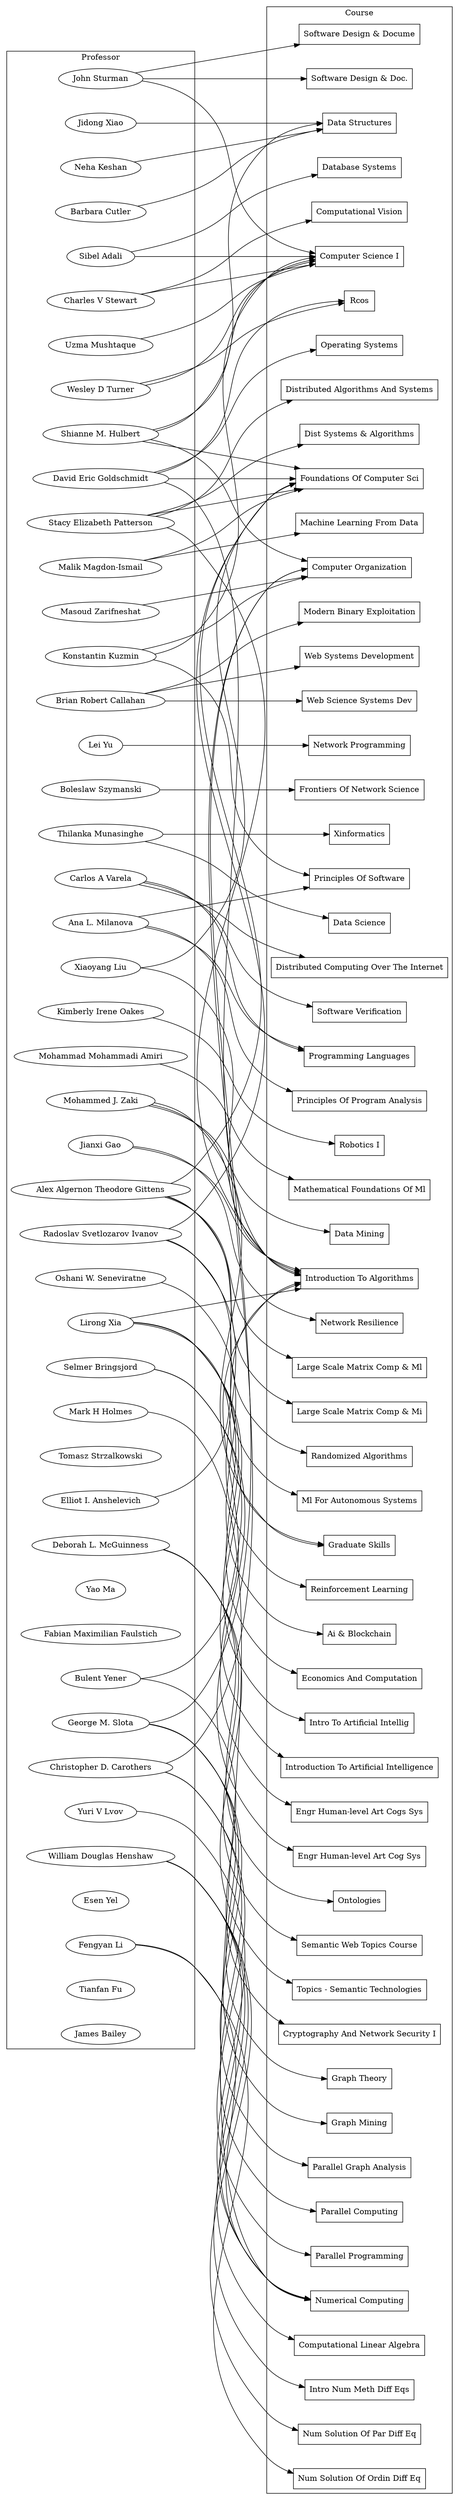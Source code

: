 digraph G {
compound=true;
size="150,150";
rankdir = "LR";
ranksep = 2;
nodesep  = 0.6;
subgraph cluster1 {
label="Professor";
node0 [label="Uzma Mushtaque"];
node1 [label="Shianne M. Hulbert"];
node2 [label="John Sturman"];
node3 [label="Jidong Xiao"];
node4 [label="Neha Keshan"];
node5 [label="David Eric Goldschmidt"];
node6 [label="Xiaoyang Liu"];
node7 [label="Stacy Elizabeth Patterson"];
node8 [label="Konstantin Kuzmin"];
node9 [label="Masoud Zarifneshat"];
node10 [label="Brian Robert Callahan"];
node11 [label="Wesley D Turner"];
node12 [label="Malik Magdon-Ismail"];
node13 [label="Lei Yu"];
node14 [label="Boleslaw Szymanski"];
node15 [label="Thilanka Munasinghe"];
node16 [label="Sibel Adali"];
node17 [label="Mohammed J. Zaki"];
node18 [label="Carlos A Varela"];
node19 [label="Kimberly Irene Oakes"];
node20 [label="Barbara Cutler"];
node21 [label="Mark H Holmes"];
node22 [label="Ana L. Milanova"];
node23 [label="Mohammad Mohammadi Amiri"];
node24 [label="Jianxi Gao"];
node25 [label="Alex Algernon Theodore Gittens"];
node26 [label="Radoslav Svetlozarov Ivanov"];
node27 [label="Oshani W. Seneviratne"];
node28 [label="Charles V Stewart"];
node29 [label="Lirong Xia"];
node30 [label="Selmer Bringsjord"];
node31 [label="Tomasz Strzalkowski"];
node32 [label="Elliot I. Anshelevich"];
node33 [label="Deborah L. McGuinness"];
node34 [label="Yao Ma"];
node35 [label="Fabian Maximilian Faulstich"];
node36 [label="Bulent Yener"];
node37 [label="George M. Slota"];
node38 [label="Christopher D. Carothers"];
node39 [label="Yuri V Lvov"];
node40 [label="William Douglas Henshaw"];
node41 [label="Esen Yel"];
node42 [label="Fengyan Li"];
node43 [label="Tianfan Fu"];
node44 [label="James Bailey"];
}
subgraph cluster2 {
label="Course";
node45 [label="Computer Science I",shape="polygon"];
node46 [label="Data Structures",shape="polygon"];
node47 [label="Foundations Of Computer Sci",shape="polygon"];
node48 [label="Introduction To Algorithms",shape="polygon"];
node49 [label="Computer Organization",shape="polygon"];
node50 [label="Machine Learning From Data",shape="polygon"];
node51 [label="Database Systems",shape="polygon"];
node52 [label="Data Mining",shape="polygon"];
node53 [label="Programming Languages",shape="polygon"];
node54 [label="Dist Systems & Algorithms",shape="polygon"];
node55 [label="Modern Binary Exploitation",shape="polygon"];
node56 [label="Distributed Algorithms And Systems",shape="polygon"];
node57 [label="Intro To Artificial Intellig",shape="polygon"];
node58 [label="Operating Systems",shape="polygon"];
node59 [label="Graph Theory",shape="polygon"];
node60 [label="Computational Vision",shape="polygon"];
node61 [label="Parallel Programming",shape="polygon"];
node62 [label="Software Design & Docume",shape="polygon"];
node63 [label="Parallel Computing",shape="polygon"];
node64 [label="Graduate Skills",shape="polygon"];
node65 [label="Cryptography And Network Security I",shape="polygon"];
node66 [label="Software Design & Doc.",shape="polygon"];
node67 [label="Principles Of Software",shape="polygon"];
node68 [label="Graph Mining",shape="polygon"];
node69 [label="Data Science",shape="polygon"];
node70 [label="Ml For Autonomous Systems",shape="polygon"];
node71 [label="Network Programming",shape="polygon"];
node72 [label="Frontiers Of Network Science",shape="polygon"];
node73 [label="Robotics I",shape="polygon"];
node74 [label="Numerical Computing",shape="polygon"];
node75 [label="Reinforcement Learning",shape="polygon"];
node76 [label="Ai & Blockchain",shape="polygon"];
node77 [label="Mathematical Foundations Of Ml",shape="polygon"];
node78 [label="Introduction To Artificial Intelligence",shape="polygon"];
node79 [label="Rcos",shape="polygon"];
node80 [label="Xinformatics",shape="polygon"];
node81 [label="Principles Of Program Analysis",shape="polygon"];
node82 [label="Software Verification",shape="polygon"];
node83 [label="Economics And Computation",shape="polygon"];
node84 [label="Web Science Systems Dev",shape="polygon"];
node85 [label="Num Solution Of Par Diff Eq",shape="polygon"];
node86 [label="Web Systems Development",shape="polygon"];
node87 [label="Randomized Algorithms",shape="polygon"];
node88 [label="Topics - Semantic Technologies",shape="polygon"];
node89 [label="Network Resilience",shape="polygon"];
node90 [label="Distributed Computing Over The Internet",shape="polygon"];
node91 [label="Large Scale Matrix Comp & Ml",shape="polygon"];
node92 [label="Large Scale Matrix Comp & Mi",shape="polygon"];
node93 [label="Ontologies",shape="polygon"];
node94 [label="Computational Linear Algebra",shape="polygon"];
node95 [label="Parallel Graph Analysis",shape="polygon"];
node96 [label="Semantic Web Topics Course",shape="polygon"];
node97 [label="Intro Num Meth Diff Eqs",shape="polygon"];
node98 [label="Engr Human-level Art Cogs Sys",shape="polygon"];
node99 [label="Num Solution Of Ordin Diff Eq",shape="polygon"];
node100 [label="Engr Human-level Art Cog Sys",shape="polygon"];
}
node11->node45 [weight="6.597222222222222"];
node1->node45 [weight="3.7119113573407203"];
node0->node45 [weight="8.539325842696629"];
node20->node46 [weight="8.571428571428571"];
node1->node46 [weight="2.96398891966759"];
node12->node47 [weight="5.555555555555555"];
node1->node47 [weight="1.2742382271468145"];
node32->node48 [weight="4.590163934426229"];
node38->node49 [weight="1.5384615384615385"];
node1->node49 [weight="1.0526315789473684"];
node12->node50 [weight="3.333333333333333"];
node16->node51 [weight="2.1621621621621623"];
node17->node52 [weight="2.444444444444444"];
node22->node53 [weight="3.75"];
node7->node54 [weight="1.4285714285714284"];
node10->node55 [weight="5.0"];
node7->node56 [weight="1.1904761904761905"];
node25->node47 [weight="4.666666666666667"];
node17->node48 [weight="4.0"];
node24->node48 [weight="6.451612903225806"];
node37->node49 [weight="4.827586206896552"];
node29->node57 [weight="1.5384615384615385"];
node5->node58 [weight="1.0256410256410255"];
node37->node59 [weight="2.413793103448276"];
node28->node60 [weight="3.6363636363636367"];
node38->node61 [weight="3.4615384615384617"];
node2->node62 [weight="4.032258064516129"];
node38->node63 [weight="3.4615384615384617"];
node29->node64 [weight="2.051282051282051"];
node36->node48 [weight="6.226415094339623"];
node8->node49 [weight="3.9080459770114944"];
node36->node65 [weight="1.8867924528301887"];
node18->node53 [weight="4.615384615384616"];
node2->node66 [weight="2.903225806451613"];
node7->node47 [weight="4.0476190476190474"];
node8->node67 [weight="1.1494252873563218"];
node37->node68 [weight="1.3793103448275863"];
node5->node47 [weight="1.153846153846154"];
node15->node69 [weight="4.545454545454545"];
node26->node70 [weight="1.1111111111111112"];
node3->node46 [weight="9.512195121951219"];
node2->node45 [weight="2.096774193548387"];
node4->node46 [weight="9.200000000000001"];
node6->node47 [weight="4.545454545454545"];
node7->node48 [weight="1.4285714285714284"];
node9->node49 [weight="10.0"];
node13->node71 [weight="10.0"];
node14->node72 [weight="10.0"];
node19->node73 [weight="10.0"];
node21->node74 [weight="10.0"];
node26->node75 [weight="2.2222222222222223"];
node27->node76 [weight="10.0"];
node26->node47 [weight="6.666666666666666"];
node5->node48 [weight="1.153846153846154"];
node6->node48 [weight="4.545454545454545"];
node23->node77 [weight="10.0"];
node29->node78 [weight="1.282051282051282"];
node11->node79 [weight="1.1111111111111112"];
node5->node79 [weight="1.2179487179487178"];
node15->node80 [weight="3.6363636363636367"];
node22->node81 [weight="3.75"];
node39->node74 [weight="10.0"];
node18->node82 [weight="1.5384615384615385"];
node29->node83 [weight="1.0256410256410255"];
node10->node84 [weight="3.333333333333333"];
node40->node85 [weight="2.5"];
node10->node86 [weight="1.6666666666666665"];
node25->node87 [weight="2.0"];
node33->node88 [weight="2.0"];
node24->node89 [weight="1.6129032258064515"];
node17->node64 [weight="1.3333333333333333"];
node8->node45 [weight="2.988505747126437"];
node18->node90 [weight="1.9230769230769231"];
node42->node74 [weight="6.666666666666666"];
node25->node91 [weight="1.0"];
node25->node92 [weight="1.0"];
node33->node93 [weight="6.0"];
node40->node94 [weight="2.5"];
node16->node45 [weight="7.027027027027027"];
node29->node48 [weight="3.076923076923077"];
node22->node67 [weight="1.875"];
node37->node95 [weight="1.3793103448275863"];
node40->node74 [weight="3.75"];
node28->node45 [weight="6.363636363636363"];
node33->node96 [weight="2.0"];
node40->node97 [weight="1.25"];
node30->node98 [weight="5.0"];
node42->node99 [weight="3.333333333333333"];
node30->node100 [weight="5.0"];
}
